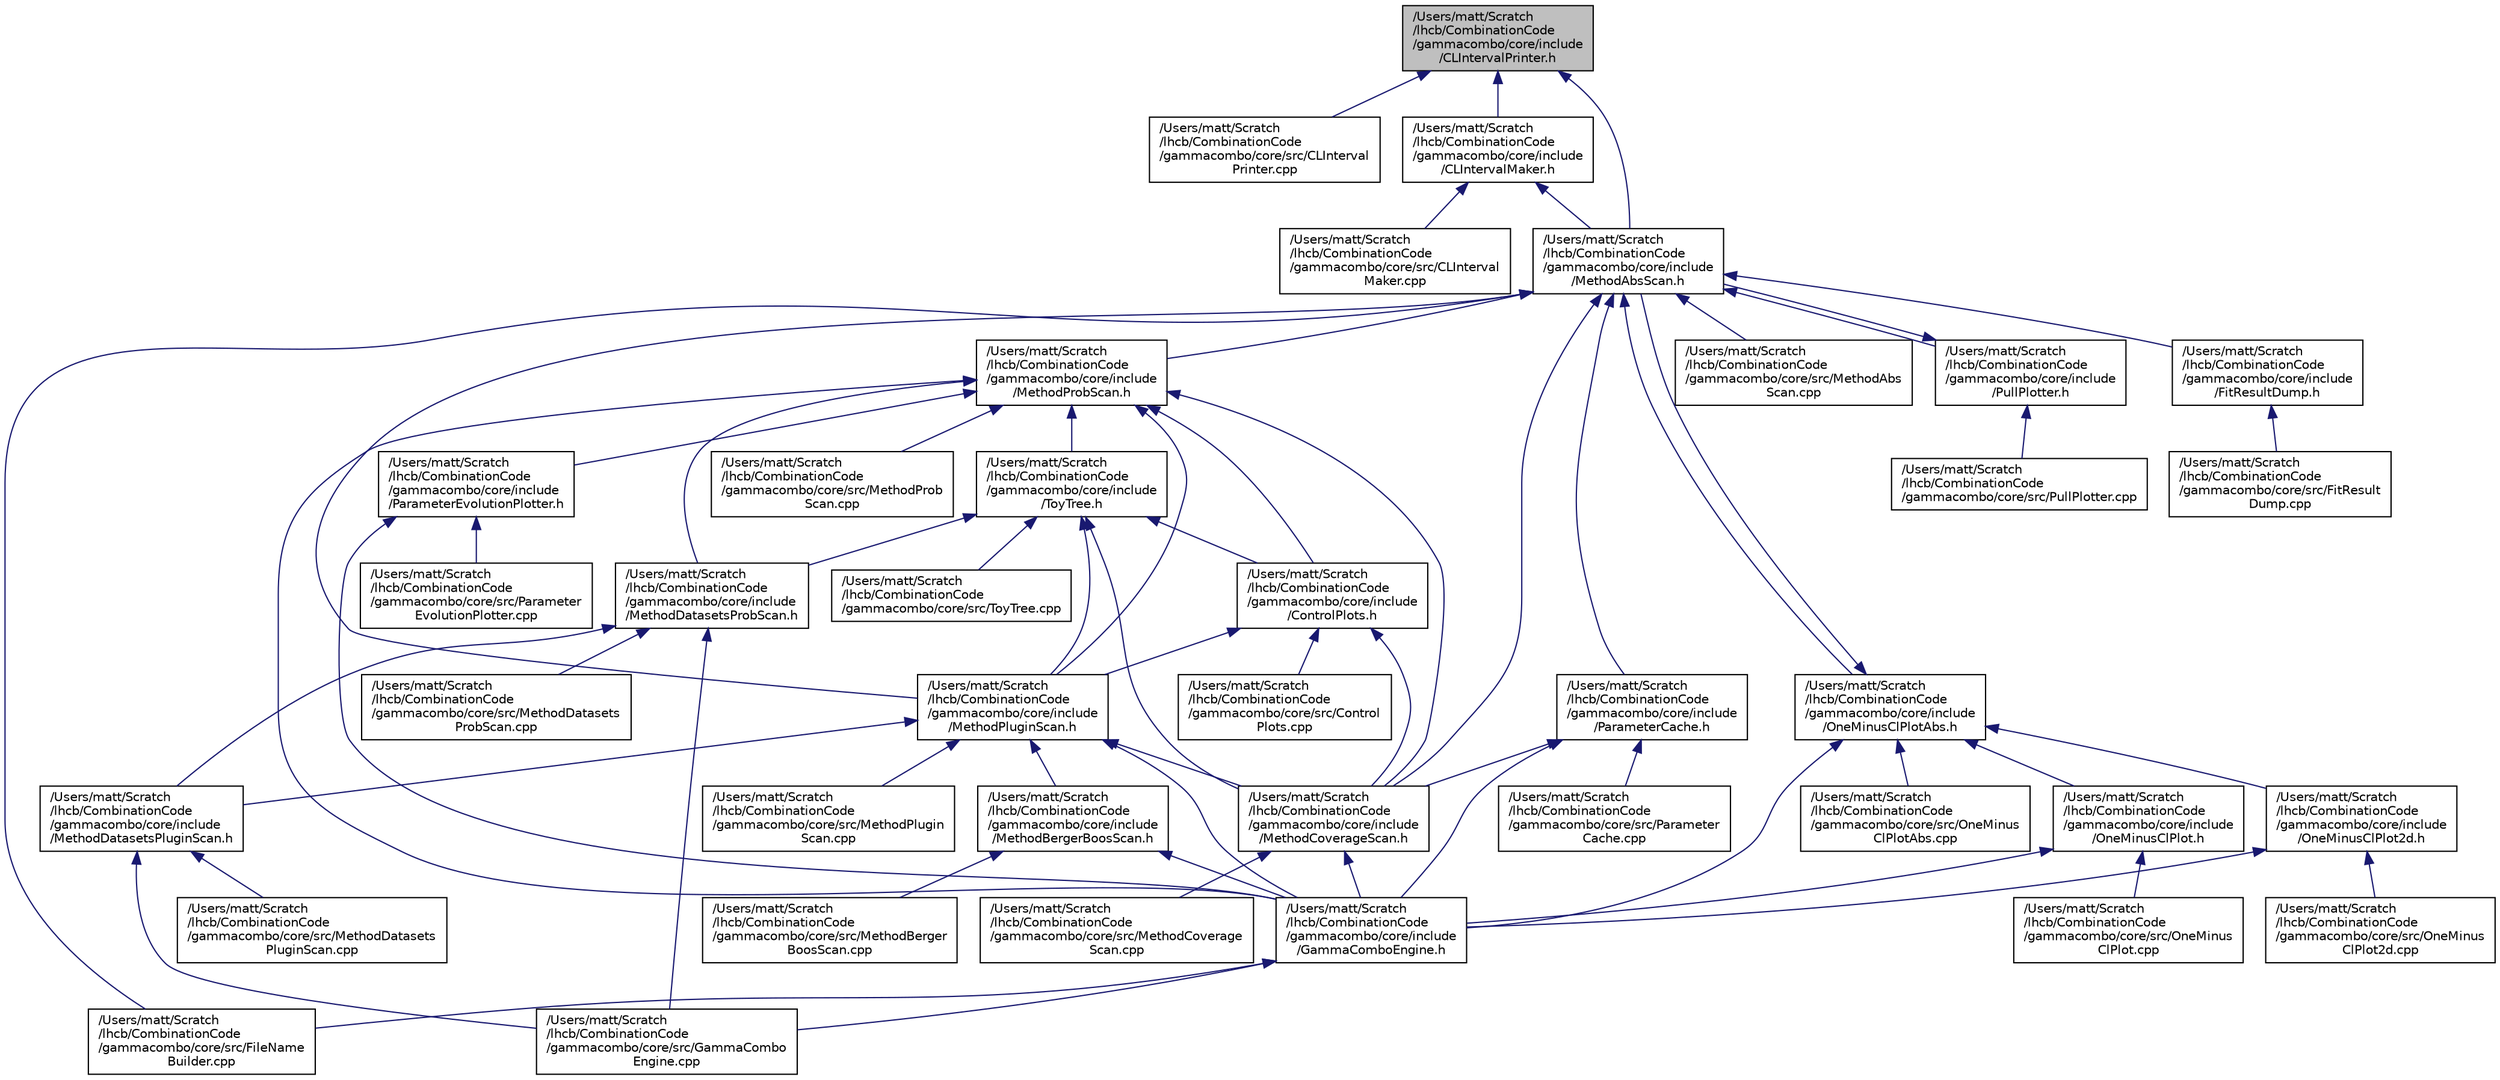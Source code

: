 digraph "/Users/matt/Scratch/lhcb/CombinationCode/gammacombo/core/include/CLIntervalPrinter.h"
{
  edge [fontname="Helvetica",fontsize="10",labelfontname="Helvetica",labelfontsize="10"];
  node [fontname="Helvetica",fontsize="10",shape=record];
  Node41 [label="/Users/matt/Scratch\l/lhcb/CombinationCode\l/gammacombo/core/include\l/CLIntervalPrinter.h",height=0.2,width=0.4,color="black", fillcolor="grey75", style="filled", fontcolor="black"];
  Node41 -> Node42 [dir="back",color="midnightblue",fontsize="10",style="solid",fontname="Helvetica"];
  Node42 [label="/Users/matt/Scratch\l/lhcb/CombinationCode\l/gammacombo/core/src/CLInterval\lPrinter.cpp",height=0.2,width=0.4,color="black", fillcolor="white", style="filled",URL="$_c_l_interval_printer_8cpp.html"];
  Node41 -> Node43 [dir="back",color="midnightblue",fontsize="10",style="solid",fontname="Helvetica"];
  Node43 [label="/Users/matt/Scratch\l/lhcb/CombinationCode\l/gammacombo/core/include\l/CLIntervalMaker.h",height=0.2,width=0.4,color="black", fillcolor="white", style="filled",URL="$_c_l_interval_maker_8h.html"];
  Node43 -> Node44 [dir="back",color="midnightblue",fontsize="10",style="solid",fontname="Helvetica"];
  Node44 [label="/Users/matt/Scratch\l/lhcb/CombinationCode\l/gammacombo/core/src/CLInterval\lMaker.cpp",height=0.2,width=0.4,color="black", fillcolor="white", style="filled",URL="$_c_l_interval_maker_8cpp.html"];
  Node43 -> Node45 [dir="back",color="midnightblue",fontsize="10",style="solid",fontname="Helvetica"];
  Node45 [label="/Users/matt/Scratch\l/lhcb/CombinationCode\l/gammacombo/core/include\l/MethodAbsScan.h",height=0.2,width=0.4,color="black", fillcolor="white", style="filled",URL="$_method_abs_scan_8h.html"];
  Node45 -> Node46 [dir="back",color="midnightblue",fontsize="10",style="solid",fontname="Helvetica"];
  Node46 [label="/Users/matt/Scratch\l/lhcb/CombinationCode\l/gammacombo/core/src/FileName\lBuilder.cpp",height=0.2,width=0.4,color="black", fillcolor="white", style="filled",URL="$_file_name_builder_8cpp.html"];
  Node45 -> Node47 [dir="back",color="midnightblue",fontsize="10",style="solid",fontname="Helvetica"];
  Node47 [label="/Users/matt/Scratch\l/lhcb/CombinationCode\l/gammacombo/core/src/MethodAbs\lScan.cpp",height=0.2,width=0.4,color="black", fillcolor="white", style="filled",URL="$_method_abs_scan_8cpp.html"];
  Node45 -> Node48 [dir="back",color="midnightblue",fontsize="10",style="solid",fontname="Helvetica"];
  Node48 [label="/Users/matt/Scratch\l/lhcb/CombinationCode\l/gammacombo/core/include\l/MethodProbScan.h",height=0.2,width=0.4,color="black", fillcolor="white", style="filled",URL="$_method_prob_scan_8h.html"];
  Node48 -> Node49 [dir="back",color="midnightblue",fontsize="10",style="solid",fontname="Helvetica"];
  Node49 [label="/Users/matt/Scratch\l/lhcb/CombinationCode\l/gammacombo/core/src/MethodProb\lScan.cpp",height=0.2,width=0.4,color="black", fillcolor="white", style="filled",URL="$_method_prob_scan_8cpp.html"];
  Node48 -> Node50 [dir="back",color="midnightblue",fontsize="10",style="solid",fontname="Helvetica"];
  Node50 [label="/Users/matt/Scratch\l/lhcb/CombinationCode\l/gammacombo/core/include\l/ControlPlots.h",height=0.2,width=0.4,color="black", fillcolor="white", style="filled",URL="$_control_plots_8h.html"];
  Node50 -> Node51 [dir="back",color="midnightblue",fontsize="10",style="solid",fontname="Helvetica"];
  Node51 [label="/Users/matt/Scratch\l/lhcb/CombinationCode\l/gammacombo/core/src/Control\lPlots.cpp",height=0.2,width=0.4,color="black", fillcolor="white", style="filled",URL="$_control_plots_8cpp.html"];
  Node50 -> Node52 [dir="back",color="midnightblue",fontsize="10",style="solid",fontname="Helvetica"];
  Node52 [label="/Users/matt/Scratch\l/lhcb/CombinationCode\l/gammacombo/core/include\l/MethodPluginScan.h",height=0.2,width=0.4,color="black", fillcolor="white", style="filled",URL="$_method_plugin_scan_8h.html"];
  Node52 -> Node53 [dir="back",color="midnightblue",fontsize="10",style="solid",fontname="Helvetica"];
  Node53 [label="/Users/matt/Scratch\l/lhcb/CombinationCode\l/gammacombo/core/src/MethodPlugin\lScan.cpp",height=0.2,width=0.4,color="black", fillcolor="white", style="filled",URL="$_method_plugin_scan_8cpp.html"];
  Node52 -> Node54 [dir="back",color="midnightblue",fontsize="10",style="solid",fontname="Helvetica"];
  Node54 [label="/Users/matt/Scratch\l/lhcb/CombinationCode\l/gammacombo/core/include\l/GammaComboEngine.h",height=0.2,width=0.4,color="black", fillcolor="white", style="filled",URL="$_gamma_combo_engine_8h.html"];
  Node54 -> Node46 [dir="back",color="midnightblue",fontsize="10",style="solid",fontname="Helvetica"];
  Node54 -> Node55 [dir="back",color="midnightblue",fontsize="10",style="solid",fontname="Helvetica"];
  Node55 [label="/Users/matt/Scratch\l/lhcb/CombinationCode\l/gammacombo/core/src/GammaCombo\lEngine.cpp",height=0.2,width=0.4,color="black", fillcolor="white", style="filled",URL="$_gamma_combo_engine_8cpp.html"];
  Node52 -> Node56 [dir="back",color="midnightblue",fontsize="10",style="solid",fontname="Helvetica"];
  Node56 [label="/Users/matt/Scratch\l/lhcb/CombinationCode\l/gammacombo/core/include\l/MethodBergerBoosScan.h",height=0.2,width=0.4,color="black", fillcolor="white", style="filled",URL="$_method_berger_boos_scan_8h.html"];
  Node56 -> Node57 [dir="back",color="midnightblue",fontsize="10",style="solid",fontname="Helvetica"];
  Node57 [label="/Users/matt/Scratch\l/lhcb/CombinationCode\l/gammacombo/core/src/MethodBerger\lBoosScan.cpp",height=0.2,width=0.4,color="black", fillcolor="white", style="filled",URL="$_method_berger_boos_scan_8cpp.html"];
  Node56 -> Node54 [dir="back",color="midnightblue",fontsize="10",style="solid",fontname="Helvetica"];
  Node52 -> Node58 [dir="back",color="midnightblue",fontsize="10",style="solid",fontname="Helvetica"];
  Node58 [label="/Users/matt/Scratch\l/lhcb/CombinationCode\l/gammacombo/core/include\l/MethodCoverageScan.h",height=0.2,width=0.4,color="black", fillcolor="white", style="filled",URL="$_method_coverage_scan_8h.html"];
  Node58 -> Node59 [dir="back",color="midnightblue",fontsize="10",style="solid",fontname="Helvetica"];
  Node59 [label="/Users/matt/Scratch\l/lhcb/CombinationCode\l/gammacombo/core/src/MethodCoverage\lScan.cpp",height=0.2,width=0.4,color="black", fillcolor="white", style="filled",URL="$_method_coverage_scan_8cpp.html"];
  Node58 -> Node54 [dir="back",color="midnightblue",fontsize="10",style="solid",fontname="Helvetica"];
  Node52 -> Node60 [dir="back",color="midnightblue",fontsize="10",style="solid",fontname="Helvetica"];
  Node60 [label="/Users/matt/Scratch\l/lhcb/CombinationCode\l/gammacombo/core/include\l/MethodDatasetsPluginScan.h",height=0.2,width=0.4,color="black", fillcolor="white", style="filled",URL="$_method_datasets_plugin_scan_8h.html"];
  Node60 -> Node55 [dir="back",color="midnightblue",fontsize="10",style="solid",fontname="Helvetica"];
  Node60 -> Node61 [dir="back",color="midnightblue",fontsize="10",style="solid",fontname="Helvetica"];
  Node61 [label="/Users/matt/Scratch\l/lhcb/CombinationCode\l/gammacombo/core/src/MethodDatasets\lPluginScan.cpp",height=0.2,width=0.4,color="black", fillcolor="white", style="filled",URL="$_method_datasets_plugin_scan_8cpp.html"];
  Node50 -> Node58 [dir="back",color="midnightblue",fontsize="10",style="solid",fontname="Helvetica"];
  Node48 -> Node62 [dir="back",color="midnightblue",fontsize="10",style="solid",fontname="Helvetica"];
  Node62 [label="/Users/matt/Scratch\l/lhcb/CombinationCode\l/gammacombo/core/include\l/ToyTree.h",height=0.2,width=0.4,color="black", fillcolor="white", style="filled",URL="$_toy_tree_8h.html"];
  Node62 -> Node63 [dir="back",color="midnightblue",fontsize="10",style="solid",fontname="Helvetica"];
  Node63 [label="/Users/matt/Scratch\l/lhcb/CombinationCode\l/gammacombo/core/src/ToyTree.cpp",height=0.2,width=0.4,color="black", fillcolor="white", style="filled",URL="$_toy_tree_8cpp.html"];
  Node62 -> Node50 [dir="back",color="midnightblue",fontsize="10",style="solid",fontname="Helvetica"];
  Node62 -> Node52 [dir="back",color="midnightblue",fontsize="10",style="solid",fontname="Helvetica"];
  Node62 -> Node58 [dir="back",color="midnightblue",fontsize="10",style="solid",fontname="Helvetica"];
  Node62 -> Node64 [dir="back",color="midnightblue",fontsize="10",style="solid",fontname="Helvetica"];
  Node64 [label="/Users/matt/Scratch\l/lhcb/CombinationCode\l/gammacombo/core/include\l/MethodDatasetsProbScan.h",height=0.2,width=0.4,color="black", fillcolor="white", style="filled",URL="$_method_datasets_prob_scan_8h.html"];
  Node64 -> Node55 [dir="back",color="midnightblue",fontsize="10",style="solid",fontname="Helvetica"];
  Node64 -> Node65 [dir="back",color="midnightblue",fontsize="10",style="solid",fontname="Helvetica"];
  Node65 [label="/Users/matt/Scratch\l/lhcb/CombinationCode\l/gammacombo/core/src/MethodDatasets\lProbScan.cpp",height=0.2,width=0.4,color="black", fillcolor="white", style="filled",URL="$_method_datasets_prob_scan_8cpp.html"];
  Node64 -> Node60 [dir="back",color="midnightblue",fontsize="10",style="solid",fontname="Helvetica"];
  Node48 -> Node52 [dir="back",color="midnightblue",fontsize="10",style="solid",fontname="Helvetica"];
  Node48 -> Node54 [dir="back",color="midnightblue",fontsize="10",style="solid",fontname="Helvetica"];
  Node48 -> Node58 [dir="back",color="midnightblue",fontsize="10",style="solid",fontname="Helvetica"];
  Node48 -> Node66 [dir="back",color="midnightblue",fontsize="10",style="solid",fontname="Helvetica"];
  Node66 [label="/Users/matt/Scratch\l/lhcb/CombinationCode\l/gammacombo/core/include\l/ParameterEvolutionPlotter.h",height=0.2,width=0.4,color="black", fillcolor="white", style="filled",URL="$_parameter_evolution_plotter_8h.html"];
  Node66 -> Node67 [dir="back",color="midnightblue",fontsize="10",style="solid",fontname="Helvetica"];
  Node67 [label="/Users/matt/Scratch\l/lhcb/CombinationCode\l/gammacombo/core/src/Parameter\lEvolutionPlotter.cpp",height=0.2,width=0.4,color="black", fillcolor="white", style="filled",URL="$_parameter_evolution_plotter_8cpp.html"];
  Node66 -> Node54 [dir="back",color="midnightblue",fontsize="10",style="solid",fontname="Helvetica"];
  Node48 -> Node64 [dir="back",color="midnightblue",fontsize="10",style="solid",fontname="Helvetica"];
  Node45 -> Node68 [dir="back",color="midnightblue",fontsize="10",style="solid",fontname="Helvetica"];
  Node68 [label="/Users/matt/Scratch\l/lhcb/CombinationCode\l/gammacombo/core/include\l/OneMinusClPlotAbs.h",height=0.2,width=0.4,color="black", fillcolor="white", style="filled",URL="$_one_minus_cl_plot_abs_8h.html"];
  Node68 -> Node69 [dir="back",color="midnightblue",fontsize="10",style="solid",fontname="Helvetica"];
  Node69 [label="/Users/matt/Scratch\l/lhcb/CombinationCode\l/gammacombo/core/src/OneMinus\lClPlotAbs.cpp",height=0.2,width=0.4,color="black", fillcolor="white", style="filled",URL="$_one_minus_cl_plot_abs_8cpp.html"];
  Node68 -> Node45 [dir="back",color="midnightblue",fontsize="10",style="solid",fontname="Helvetica"];
  Node68 -> Node70 [dir="back",color="midnightblue",fontsize="10",style="solid",fontname="Helvetica"];
  Node70 [label="/Users/matt/Scratch\l/lhcb/CombinationCode\l/gammacombo/core/include\l/OneMinusClPlot.h",height=0.2,width=0.4,color="black", fillcolor="white", style="filled",URL="$_one_minus_cl_plot_8h.html"];
  Node70 -> Node71 [dir="back",color="midnightblue",fontsize="10",style="solid",fontname="Helvetica"];
  Node71 [label="/Users/matt/Scratch\l/lhcb/CombinationCode\l/gammacombo/core/src/OneMinus\lClPlot.cpp",height=0.2,width=0.4,color="black", fillcolor="white", style="filled",URL="$_one_minus_cl_plot_8cpp.html"];
  Node70 -> Node54 [dir="back",color="midnightblue",fontsize="10",style="solid",fontname="Helvetica"];
  Node68 -> Node72 [dir="back",color="midnightblue",fontsize="10",style="solid",fontname="Helvetica"];
  Node72 [label="/Users/matt/Scratch\l/lhcb/CombinationCode\l/gammacombo/core/include\l/OneMinusClPlot2d.h",height=0.2,width=0.4,color="black", fillcolor="white", style="filled",URL="$_one_minus_cl_plot2d_8h.html"];
  Node72 -> Node73 [dir="back",color="midnightblue",fontsize="10",style="solid",fontname="Helvetica"];
  Node73 [label="/Users/matt/Scratch\l/lhcb/CombinationCode\l/gammacombo/core/src/OneMinus\lClPlot2d.cpp",height=0.2,width=0.4,color="black", fillcolor="white", style="filled",URL="$_one_minus_cl_plot2d_8cpp.html"];
  Node72 -> Node54 [dir="back",color="midnightblue",fontsize="10",style="solid",fontname="Helvetica"];
  Node68 -> Node54 [dir="back",color="midnightblue",fontsize="10",style="solid",fontname="Helvetica"];
  Node45 -> Node74 [dir="back",color="midnightblue",fontsize="10",style="solid",fontname="Helvetica"];
  Node74 [label="/Users/matt/Scratch\l/lhcb/CombinationCode\l/gammacombo/core/include\l/PullPlotter.h",height=0.2,width=0.4,color="black", fillcolor="white", style="filled",URL="$_pull_plotter_8h.html"];
  Node74 -> Node75 [dir="back",color="midnightblue",fontsize="10",style="solid",fontname="Helvetica"];
  Node75 [label="/Users/matt/Scratch\l/lhcb/CombinationCode\l/gammacombo/core/src/PullPlotter.cpp",height=0.2,width=0.4,color="black", fillcolor="white", style="filled",URL="$_pull_plotter_8cpp.html"];
  Node74 -> Node45 [dir="back",color="midnightblue",fontsize="10",style="solid",fontname="Helvetica"];
  Node45 -> Node76 [dir="back",color="midnightblue",fontsize="10",style="solid",fontname="Helvetica"];
  Node76 [label="/Users/matt/Scratch\l/lhcb/CombinationCode\l/gammacombo/core/include\l/FitResultDump.h",height=0.2,width=0.4,color="black", fillcolor="white", style="filled",URL="$_fit_result_dump_8h.html"];
  Node76 -> Node77 [dir="back",color="midnightblue",fontsize="10",style="solid",fontname="Helvetica"];
  Node77 [label="/Users/matt/Scratch\l/lhcb/CombinationCode\l/gammacombo/core/src/FitResult\lDump.cpp",height=0.2,width=0.4,color="black", fillcolor="white", style="filled",URL="$_fit_result_dump_8cpp.html"];
  Node45 -> Node52 [dir="back",color="midnightblue",fontsize="10",style="solid",fontname="Helvetica"];
  Node45 -> Node58 [dir="back",color="midnightblue",fontsize="10",style="solid",fontname="Helvetica"];
  Node45 -> Node78 [dir="back",color="midnightblue",fontsize="10",style="solid",fontname="Helvetica"];
  Node78 [label="/Users/matt/Scratch\l/lhcb/CombinationCode\l/gammacombo/core/include\l/ParameterCache.h",height=0.2,width=0.4,color="black", fillcolor="white", style="filled",URL="$_parameter_cache_8h.html"];
  Node78 -> Node79 [dir="back",color="midnightblue",fontsize="10",style="solid",fontname="Helvetica"];
  Node79 [label="/Users/matt/Scratch\l/lhcb/CombinationCode\l/gammacombo/core/src/Parameter\lCache.cpp",height=0.2,width=0.4,color="black", fillcolor="white", style="filled",URL="$_parameter_cache_8cpp.html"];
  Node78 -> Node58 [dir="back",color="midnightblue",fontsize="10",style="solid",fontname="Helvetica"];
  Node78 -> Node54 [dir="back",color="midnightblue",fontsize="10",style="solid",fontname="Helvetica"];
  Node41 -> Node45 [dir="back",color="midnightblue",fontsize="10",style="solid",fontname="Helvetica"];
}
